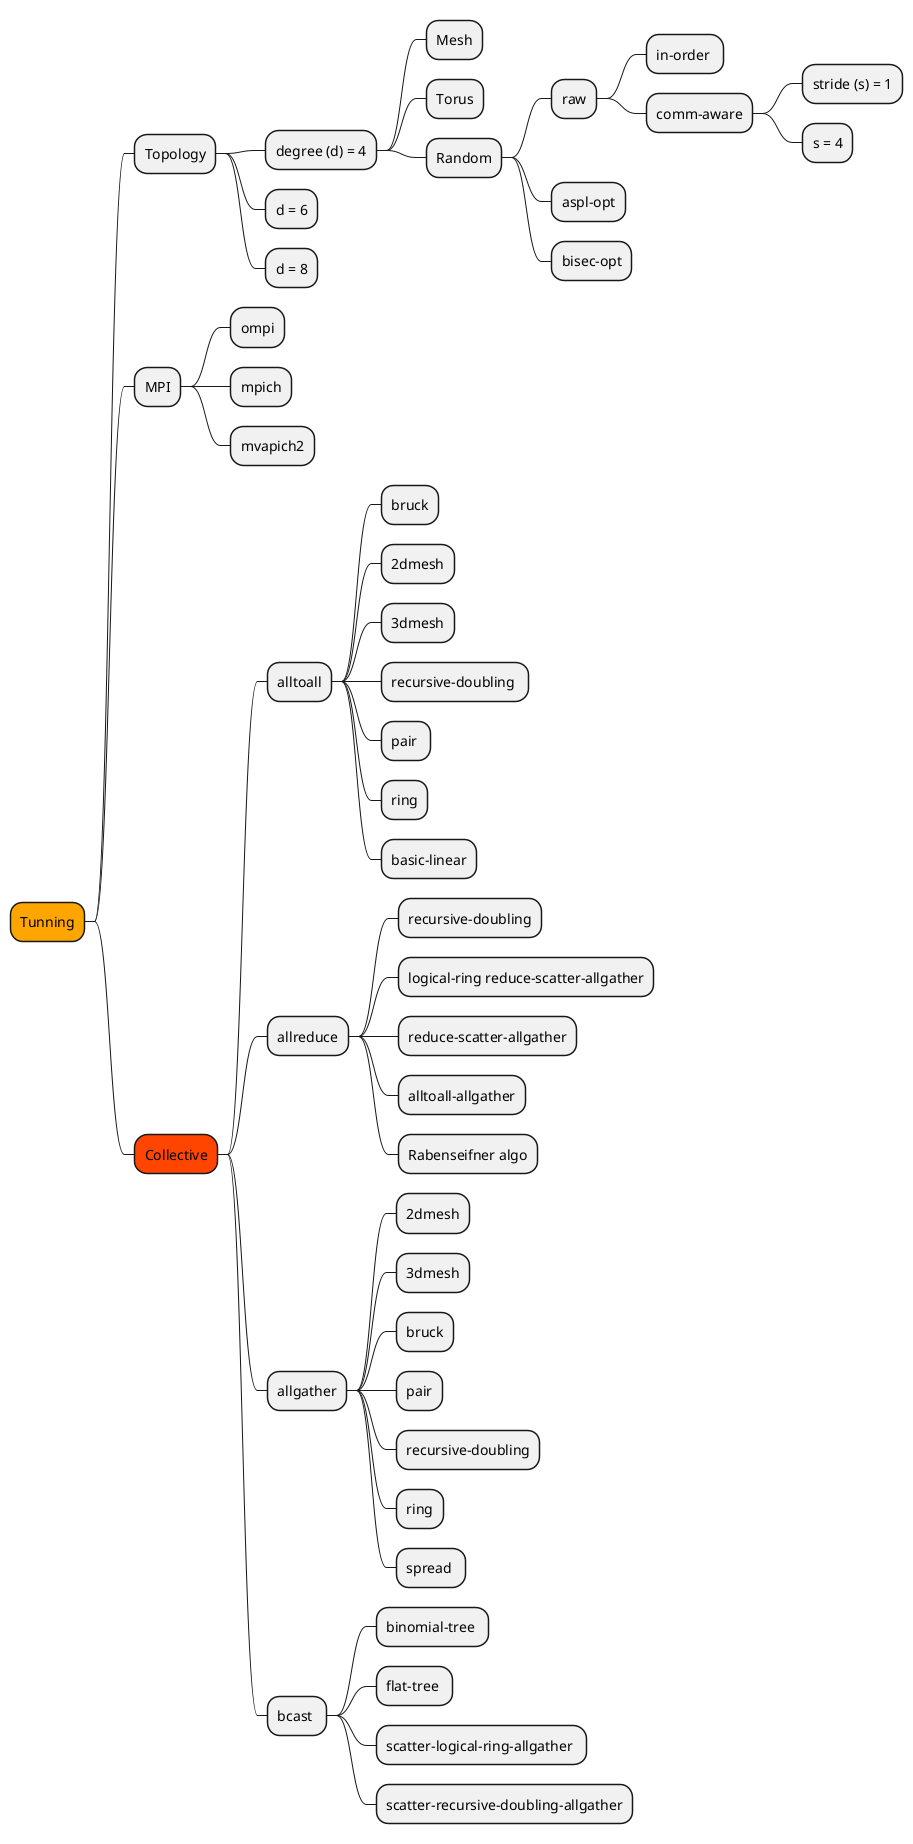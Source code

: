 @startmindmap
*[#orange] Tunning
** Topology
*** degree (d) = 4
**** Mesh
**** Torus
**** Random
***** raw
****** in-order 
****** comm-aware
******* stride (s) = 1
******* s = 4
***** aspl-opt
***** bisec-opt
*** d = 6
*** d = 8
** MPI
*** ompi
*** mpich
*** mvapich2
**[#OrangeRed] Collective
*** alltoall
**** bruck
**** 2dmesh
**** 3dmesh
**** recursive-doubling 
**** pair 
**** ring
**** basic-linear
*** allreduce
**** recursive-doubling
**** logical-ring reduce-scatter-allgather
**** reduce-scatter-allgather
**** alltoall-allgather
' **** recursive-doubling reduce-scatter-allgather 
**** Rabenseifner algo
*** allgather
**** 2dmesh
**** 3dmesh
**** bruck
**** pair
**** recursive-doubling
**** ring
**** spread 
*** bcast 
**** binomial-tree 
**** flat-tree 
**** scatter-logical-ring-allgather 
**** scatter-recursive-doubling-allgather
@endmindmap
